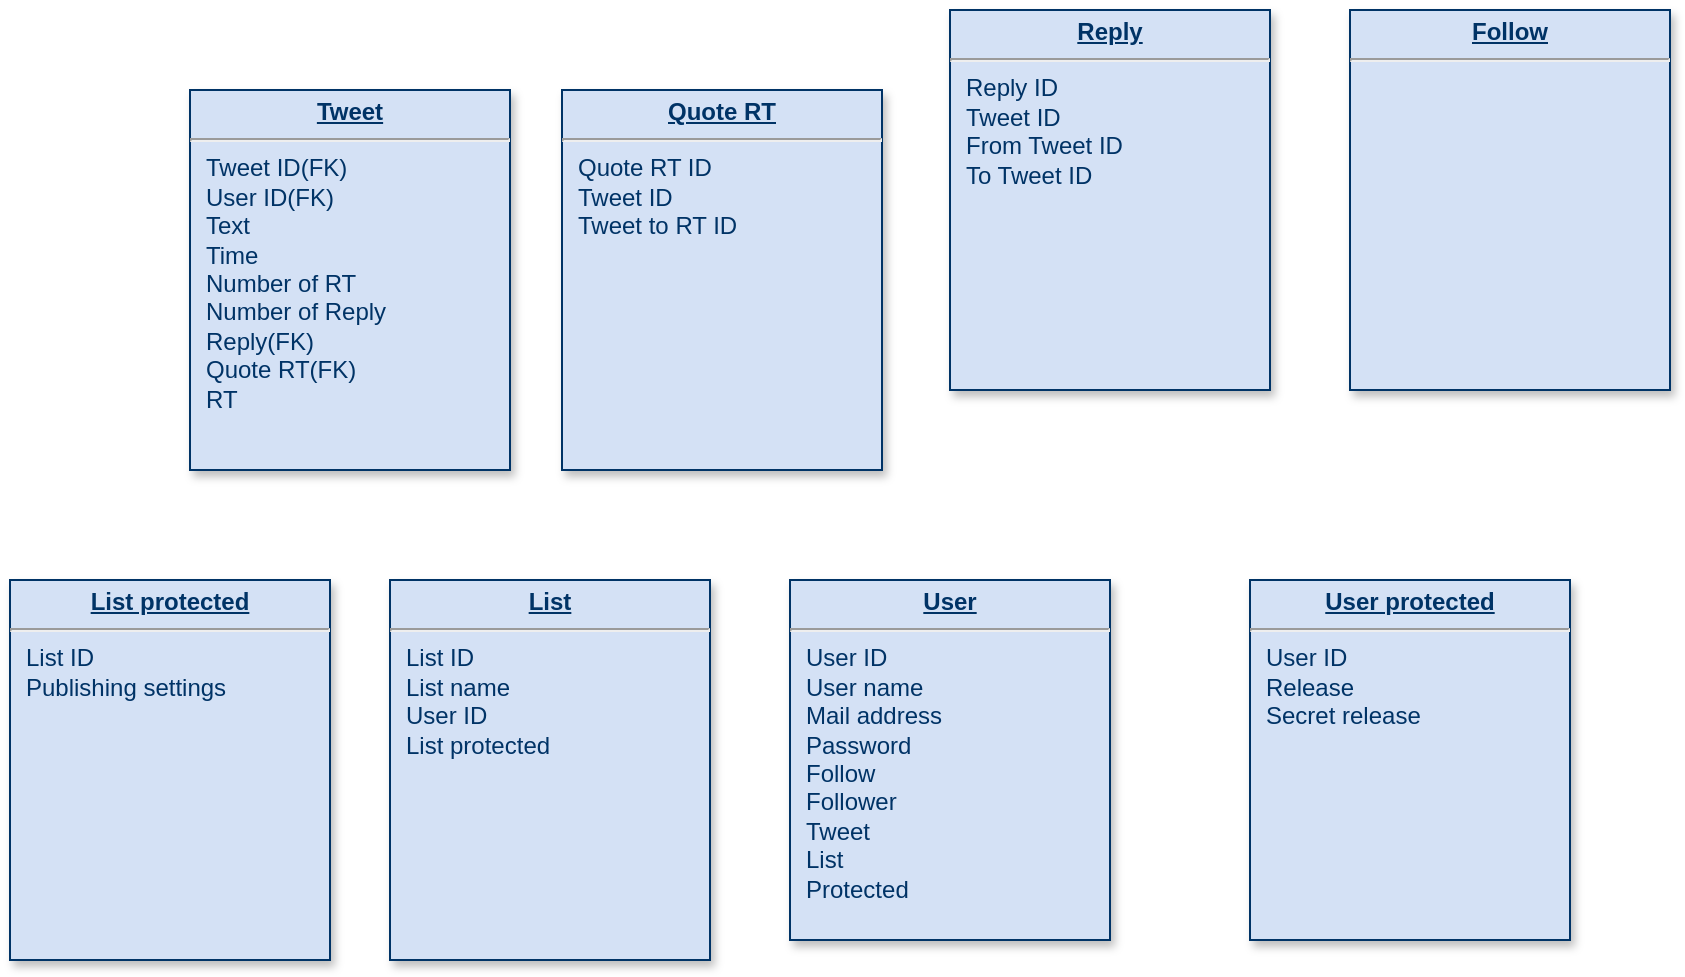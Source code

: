<mxfile version="14.9.5" type="github">
  <diagram name="Page-1" id="efa7a0a1-bf9b-a30e-e6df-94a7791c09e9">
    <mxGraphModel dx="1217" dy="673" grid="1" gridSize="10" guides="1" tooltips="1" connect="1" arrows="1" fold="1" page="1" pageScale="1" pageWidth="826" pageHeight="1169" background="none" math="0" shadow="0">
      <root>
        <mxCell id="0" />
        <mxCell id="1" parent="0" />
        <mxCell id="22" value="&lt;p style=&quot;margin: 0px ; margin-top: 4px ; text-align: center ; text-decoration: underline&quot;&gt;&lt;strong&gt;User&lt;/strong&gt;&lt;/p&gt;&lt;hr&gt;&lt;p style=&quot;margin: 0px ; margin-left: 8px&quot;&gt;User ID&lt;/p&gt;&lt;p style=&quot;margin: 0px ; margin-left: 8px&quot;&gt;User name&lt;/p&gt;&lt;p style=&quot;margin: 0px ; margin-left: 8px&quot;&gt;Mail address&lt;/p&gt;&lt;p style=&quot;margin: 0px ; margin-left: 8px&quot;&gt;Password&lt;/p&gt;&lt;p style=&quot;margin: 0px ; margin-left: 8px&quot;&gt;Follow&lt;/p&gt;&lt;p style=&quot;margin: 0px ; margin-left: 8px&quot;&gt;Follower&lt;/p&gt;&lt;p style=&quot;margin: 0px ; margin-left: 8px&quot;&gt;Tweet&lt;/p&gt;&lt;p style=&quot;margin: 0px ; margin-left: 8px&quot;&gt;List&lt;/p&gt;&lt;p style=&quot;margin: 0px ; margin-left: 8px&quot;&gt;Protected&lt;/p&gt;&lt;p style=&quot;margin: 0px ; margin-left: 8px&quot;&gt;&lt;br&gt;&lt;/p&gt;" style="verticalAlign=top;align=left;overflow=fill;fontSize=12;fontFamily=Helvetica;html=1;strokeColor=#003366;shadow=1;fillColor=#D4E1F5;fontColor=#003366" parent="1" vertex="1">
          <mxGeometry x="780.0" y="405" width="160.0" height="180" as="geometry" />
        </mxCell>
        <mxCell id="35" value="&lt;p style=&quot;margin: 0px ; margin-top: 4px ; text-align: center ; text-decoration: underline&quot;&gt;&lt;strong&gt;Tweet&lt;/strong&gt;&lt;/p&gt;&lt;hr&gt;&lt;p style=&quot;margin: 0px ; margin-left: 8px&quot;&gt;Tweet ID(FK)&lt;/p&gt;&lt;p style=&quot;margin: 0px ; margin-left: 8px&quot;&gt;User ID(FK)&lt;/p&gt;&lt;p style=&quot;margin: 0px ; margin-left: 8px&quot;&gt;Text&lt;/p&gt;&lt;p style=&quot;margin: 0px ; margin-left: 8px&quot;&gt;Time&lt;/p&gt;&lt;p style=&quot;margin: 0px ; margin-left: 8px&quot;&gt;Number of RT&lt;/p&gt;&lt;p style=&quot;margin: 0px ; margin-left: 8px&quot;&gt;Number of Reply&lt;/p&gt;&lt;p style=&quot;margin: 0px ; margin-left: 8px&quot;&gt;Reply(FK)&lt;/p&gt;&lt;p style=&quot;margin: 0px ; margin-left: 8px&quot;&gt;Quote RT(FK)&lt;/p&gt;&lt;p style=&quot;margin: 0px ; margin-left: 8px&quot;&gt;RT&lt;/p&gt;" style="verticalAlign=top;align=left;overflow=fill;fontSize=12;fontFamily=Helvetica;html=1;strokeColor=#003366;shadow=1;fillColor=#D4E1F5;fontColor=#003366" parent="1" vertex="1">
          <mxGeometry x="480" y="160.0" width="160" height="190" as="geometry" />
        </mxCell>
        <mxCell id="idiH4wlW72CsvhBbyRg6-114" value="&lt;p style=&quot;margin: 0px ; margin-top: 4px ; text-align: center ; text-decoration: underline&quot;&gt;&lt;b&gt;List&lt;/b&gt;&lt;/p&gt;&lt;hr&gt;&lt;p style=&quot;margin: 0px ; margin-left: 8px&quot;&gt;List ID&lt;/p&gt;&lt;p style=&quot;margin: 0px ; margin-left: 8px&quot;&gt;List name&lt;/p&gt;&lt;p style=&quot;margin: 0px ; margin-left: 8px&quot;&gt;User ID&lt;/p&gt;&lt;p style=&quot;margin: 0px ; margin-left: 8px&quot;&gt;List protected&lt;/p&gt;" style="verticalAlign=top;align=left;overflow=fill;fontSize=12;fontFamily=Helvetica;html=1;strokeColor=#003366;shadow=1;fillColor=#D4E1F5;fontColor=#003366" parent="1" vertex="1">
          <mxGeometry x="580" y="405.0" width="160" height="190" as="geometry" />
        </mxCell>
        <mxCell id="idiH4wlW72CsvhBbyRg6-115" value="&lt;p style=&quot;margin: 0px ; margin-top: 4px ; text-align: center ; text-decoration: underline&quot;&gt;&lt;b&gt;Follow&lt;/b&gt;&lt;/p&gt;&lt;hr&gt;&lt;p style=&quot;margin: 0px ; margin-left: 8px&quot;&gt;&lt;br&gt;&lt;/p&gt;" style="verticalAlign=top;align=left;overflow=fill;fontSize=12;fontFamily=Helvetica;html=1;strokeColor=#003366;shadow=1;fillColor=#D4E1F5;fontColor=#003366" parent="1" vertex="1">
          <mxGeometry x="1060" y="120.0" width="160" height="190" as="geometry" />
        </mxCell>
        <mxCell id="Gnb9yn62G9LeDbHdaF_l-36" value="&lt;p style=&quot;margin: 0px ; margin-top: 4px ; text-align: center ; text-decoration: underline&quot;&gt;&lt;b&gt;List protected&lt;/b&gt;&lt;/p&gt;&lt;hr&gt;&lt;p style=&quot;margin: 0px ; margin-left: 8px&quot;&gt;List ID&lt;/p&gt;&lt;p style=&quot;margin: 0px ; margin-left: 8px&quot;&gt;Publishing settings&lt;/p&gt;" style="verticalAlign=top;align=left;overflow=fill;fontSize=12;fontFamily=Helvetica;html=1;strokeColor=#003366;shadow=1;fillColor=#D4E1F5;fontColor=#003366" parent="1" vertex="1">
          <mxGeometry x="390" y="405.0" width="160" height="190" as="geometry" />
        </mxCell>
        <mxCell id="Gnb9yn62G9LeDbHdaF_l-37" value="&lt;p style=&quot;margin: 0px ; margin-top: 4px ; text-align: center ; text-decoration: underline&quot;&gt;&lt;strong&gt;User protected&lt;/strong&gt;&lt;/p&gt;&lt;hr&gt;&lt;p style=&quot;margin: 0px ; margin-left: 8px&quot;&gt;User ID&lt;/p&gt;&lt;p style=&quot;margin: 0px ; margin-left: 8px&quot;&gt;Release&lt;/p&gt;&lt;p style=&quot;margin: 0px ; margin-left: 8px&quot;&gt;Secret release&lt;/p&gt;&lt;p style=&quot;margin: 0px ; margin-left: 8px&quot;&gt;&lt;br&gt;&lt;/p&gt;" style="verticalAlign=top;align=left;overflow=fill;fontSize=12;fontFamily=Helvetica;html=1;strokeColor=#003366;shadow=1;fillColor=#D4E1F5;fontColor=#003366" parent="1" vertex="1">
          <mxGeometry x="1010.0" y="405" width="160.0" height="180" as="geometry" />
        </mxCell>
        <mxCell id="vRkQH4PKBg6P_yEW8_5e-35" value="&lt;p style=&quot;margin: 0px ; margin-top: 4px ; text-align: center ; text-decoration: underline&quot;&gt;&lt;b&gt;Reply&lt;/b&gt;&lt;/p&gt;&lt;hr&gt;&lt;p style=&quot;margin: 0px ; margin-left: 8px&quot;&gt;Reply ID&lt;/p&gt;&lt;p style=&quot;margin: 0px ; margin-left: 8px&quot;&gt;Tweet ID&lt;/p&gt;&lt;p style=&quot;margin: 0px ; margin-left: 8px&quot;&gt;From Tweet ID&lt;/p&gt;&lt;p style=&quot;margin: 0px ; margin-left: 8px&quot;&gt;To Tweet ID&lt;/p&gt;" style="verticalAlign=top;align=left;overflow=fill;fontSize=12;fontFamily=Helvetica;html=1;strokeColor=#003366;shadow=1;fillColor=#D4E1F5;fontColor=#003366" vertex="1" parent="1">
          <mxGeometry x="860" y="120.0" width="160" height="190" as="geometry" />
        </mxCell>
        <mxCell id="vRkQH4PKBg6P_yEW8_5e-36" value="&lt;p style=&quot;margin: 0px ; margin-top: 4px ; text-align: center ; text-decoration: underline&quot;&gt;&lt;b&gt;Quote RT&lt;/b&gt;&lt;/p&gt;&lt;hr&gt;&lt;p style=&quot;margin: 0px ; margin-left: 8px&quot;&gt;Quote RT ID&lt;/p&gt;&lt;p style=&quot;margin: 0px ; margin-left: 8px&quot;&gt;Tweet ID&lt;/p&gt;&lt;p style=&quot;margin: 0px ; margin-left: 8px&quot;&gt;Tweet to RT ID&lt;/p&gt;" style="verticalAlign=top;align=left;overflow=fill;fontSize=12;fontFamily=Helvetica;html=1;strokeColor=#003366;shadow=1;fillColor=#D4E1F5;fontColor=#003366" vertex="1" parent="1">
          <mxGeometry x="666" y="160.0" width="160" height="190" as="geometry" />
        </mxCell>
      </root>
    </mxGraphModel>
  </diagram>
</mxfile>
